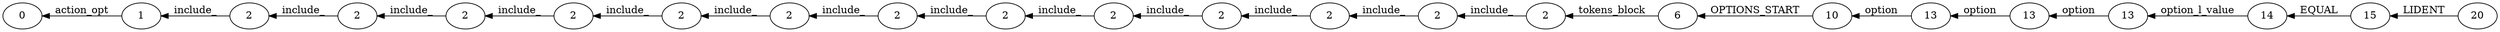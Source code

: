 digraph GSS {
    rankdir=RL
    0 [label="20"]
    1 [label="15"]
    2 [label="14"]
    3 [label="13"]
    4 [label="13"]
    5 [label="13"]
    6 [label="10"]
    7 [label="6"]
    8 [label="2"]
    9 [label="2"]
    10 [label="2"]
    11 [label="2"]
    12 [label="2"]
    13 [label="2"]
    14 [label="2"]
    15 [label="2"]
    16 [label="2"]
    17 [label="2"]
    18 [label="2"]
    19 [label="2"]
    20 [label="2"]
    21 [label="1"]
    22 [label="0"]
    21 -> 22 [label="action_opt"]
    20 -> 21 [label="include_"]
    19 -> 20 [label="include_"]
    18 -> 19 [label="include_"]
    17 -> 18 [label="include_"]
    16 -> 17 [label="include_"]
    15 -> 16 [label="include_"]
    14 -> 15 [label="include_"]
    13 -> 14 [label="include_"]
    12 -> 13 [label="include_"]
    11 -> 12 [label="include_"]
    10 -> 11 [label="include_"]
    9 -> 10 [label="include_"]
    8 -> 9 [label="include_"]
    7 -> 8 [label="tokens_block"]
    6 -> 7 [label="OPTIONS_START"]
    5 -> 6 [label="option"]
    4 -> 5 [label="option"]
    3 -> 4 [label="option"]
    2 -> 3 [label="option_l_value"]
    1 -> 2 [label="EQUAL"]
    0 -> 1 [label="LIDENT"]
    {rank=same; 0}
    {rank=same; 1}
    {rank=same; 2}
    {rank=same; 3}
    {rank=same; 4}
    {rank=same; 5}
    {rank=same; 6}
    {rank=same; 7}
    {rank=same; 8}
    {rank=same; 9}
    {rank=same; 10}
    {rank=same; 11}
    {rank=same; 12}
    {rank=same; 13}
    {rank=same; 14}
    {rank=same; 15}
    {rank=same; 16}
    {rank=same; 17}
    {rank=same; 18}
    {rank=same; 19}
    {rank=same; 20}
    {rank=same; 21}
    {rank=same; 22}
}
